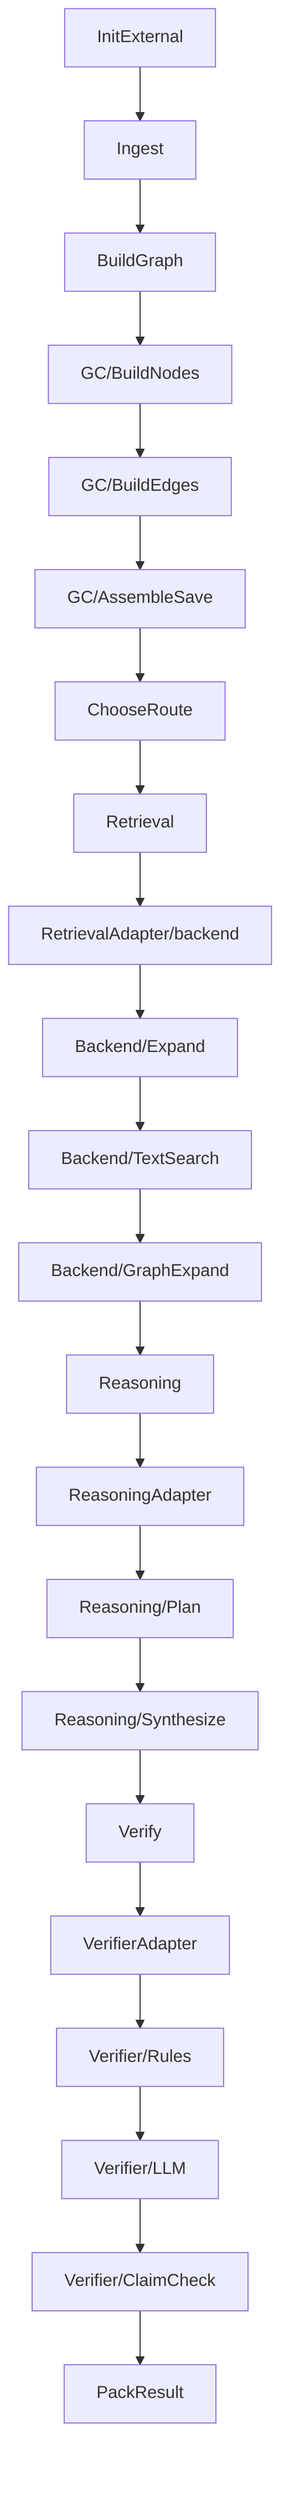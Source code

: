 flowchart TD
  InitExternal["InitExternal"]
  Ingest["Ingest"]
  BuildGraph["BuildGraph"]
  GC/BuildNodes["GC/BuildNodes"]
  GC/BuildEdges["GC/BuildEdges"]
  GC/AssembleSave["GC/AssembleSave"]
  ChooseRoute["ChooseRoute"]
  Retrieval["Retrieval"]
  RetrievalAdapter/backend["RetrievalAdapter/backend"]
  Backend/Expand["Backend/Expand"]
  Backend/TextSearch["Backend/TextSearch"]
  Backend/GraphExpand["Backend/GraphExpand"]
  Reasoning["Reasoning"]
  ReasoningAdapter["ReasoningAdapter"]
  Reasoning/Plan["Reasoning/Plan"]
  Reasoning/Synthesize["Reasoning/Synthesize"]
  Verify["Verify"]
  VerifierAdapter["VerifierAdapter"]
  Verifier/Rules["Verifier/Rules"]
  Verifier/LLM["Verifier/LLM"]
  Verifier/ClaimCheck["Verifier/ClaimCheck"]
  PackResult["PackResult"]
  InitExternal --> Ingest
  Ingest --> BuildGraph
  BuildGraph --> GC/BuildNodes
  GC/BuildNodes --> GC/BuildEdges
  GC/BuildEdges --> GC/AssembleSave
  GC/AssembleSave --> ChooseRoute
  ChooseRoute --> Retrieval
  Retrieval --> RetrievalAdapter/backend
  RetrievalAdapter/backend --> Backend/Expand
  Backend/Expand --> Backend/TextSearch
  Backend/TextSearch --> Backend/GraphExpand
  Backend/GraphExpand --> Reasoning
  Reasoning --> ReasoningAdapter
  ReasoningAdapter --> Reasoning/Plan
  Reasoning/Plan --> Reasoning/Synthesize
  Reasoning/Synthesize --> Verify
  Verify --> VerifierAdapter
  VerifierAdapter --> Verifier/Rules
  Verifier/Rules --> Verifier/LLM
  Verifier/LLM --> Verifier/ClaimCheck
  Verifier/ClaimCheck --> PackResult